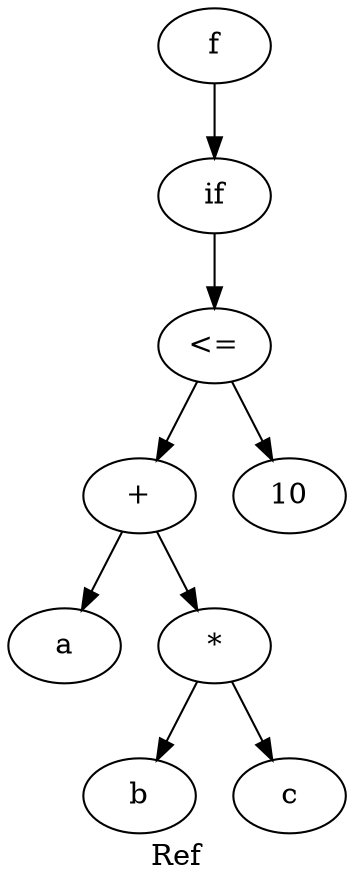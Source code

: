 digraph grafo {
  label="Ref";
  88167088652352 [ label="f" ];
  88167088652352 -> 88167088652736;
  88167088652736 [ label="if" ];
  88167088652736 -> 88167088652688;
  88167088652688 [ label="<=" ];
  88167088652688 -> 88167088652592;
  88167088652592 [ label="+" ];
  88167088652592 -> 88167088652400;
  88167088652400 [ label="a" ];
  88167088652592 -> 88167088652544;
  88167088652544 [ label="*" ];
  88167088652544 -> 88167088652448;
  88167088652448 [ label="b" ];
  88167088652544 -> 88167088652496;
  88167088652496 [ label="c" ];
  88167088652688 -> 88167088652640;
  88167088652640 [ label="10" ];
}
